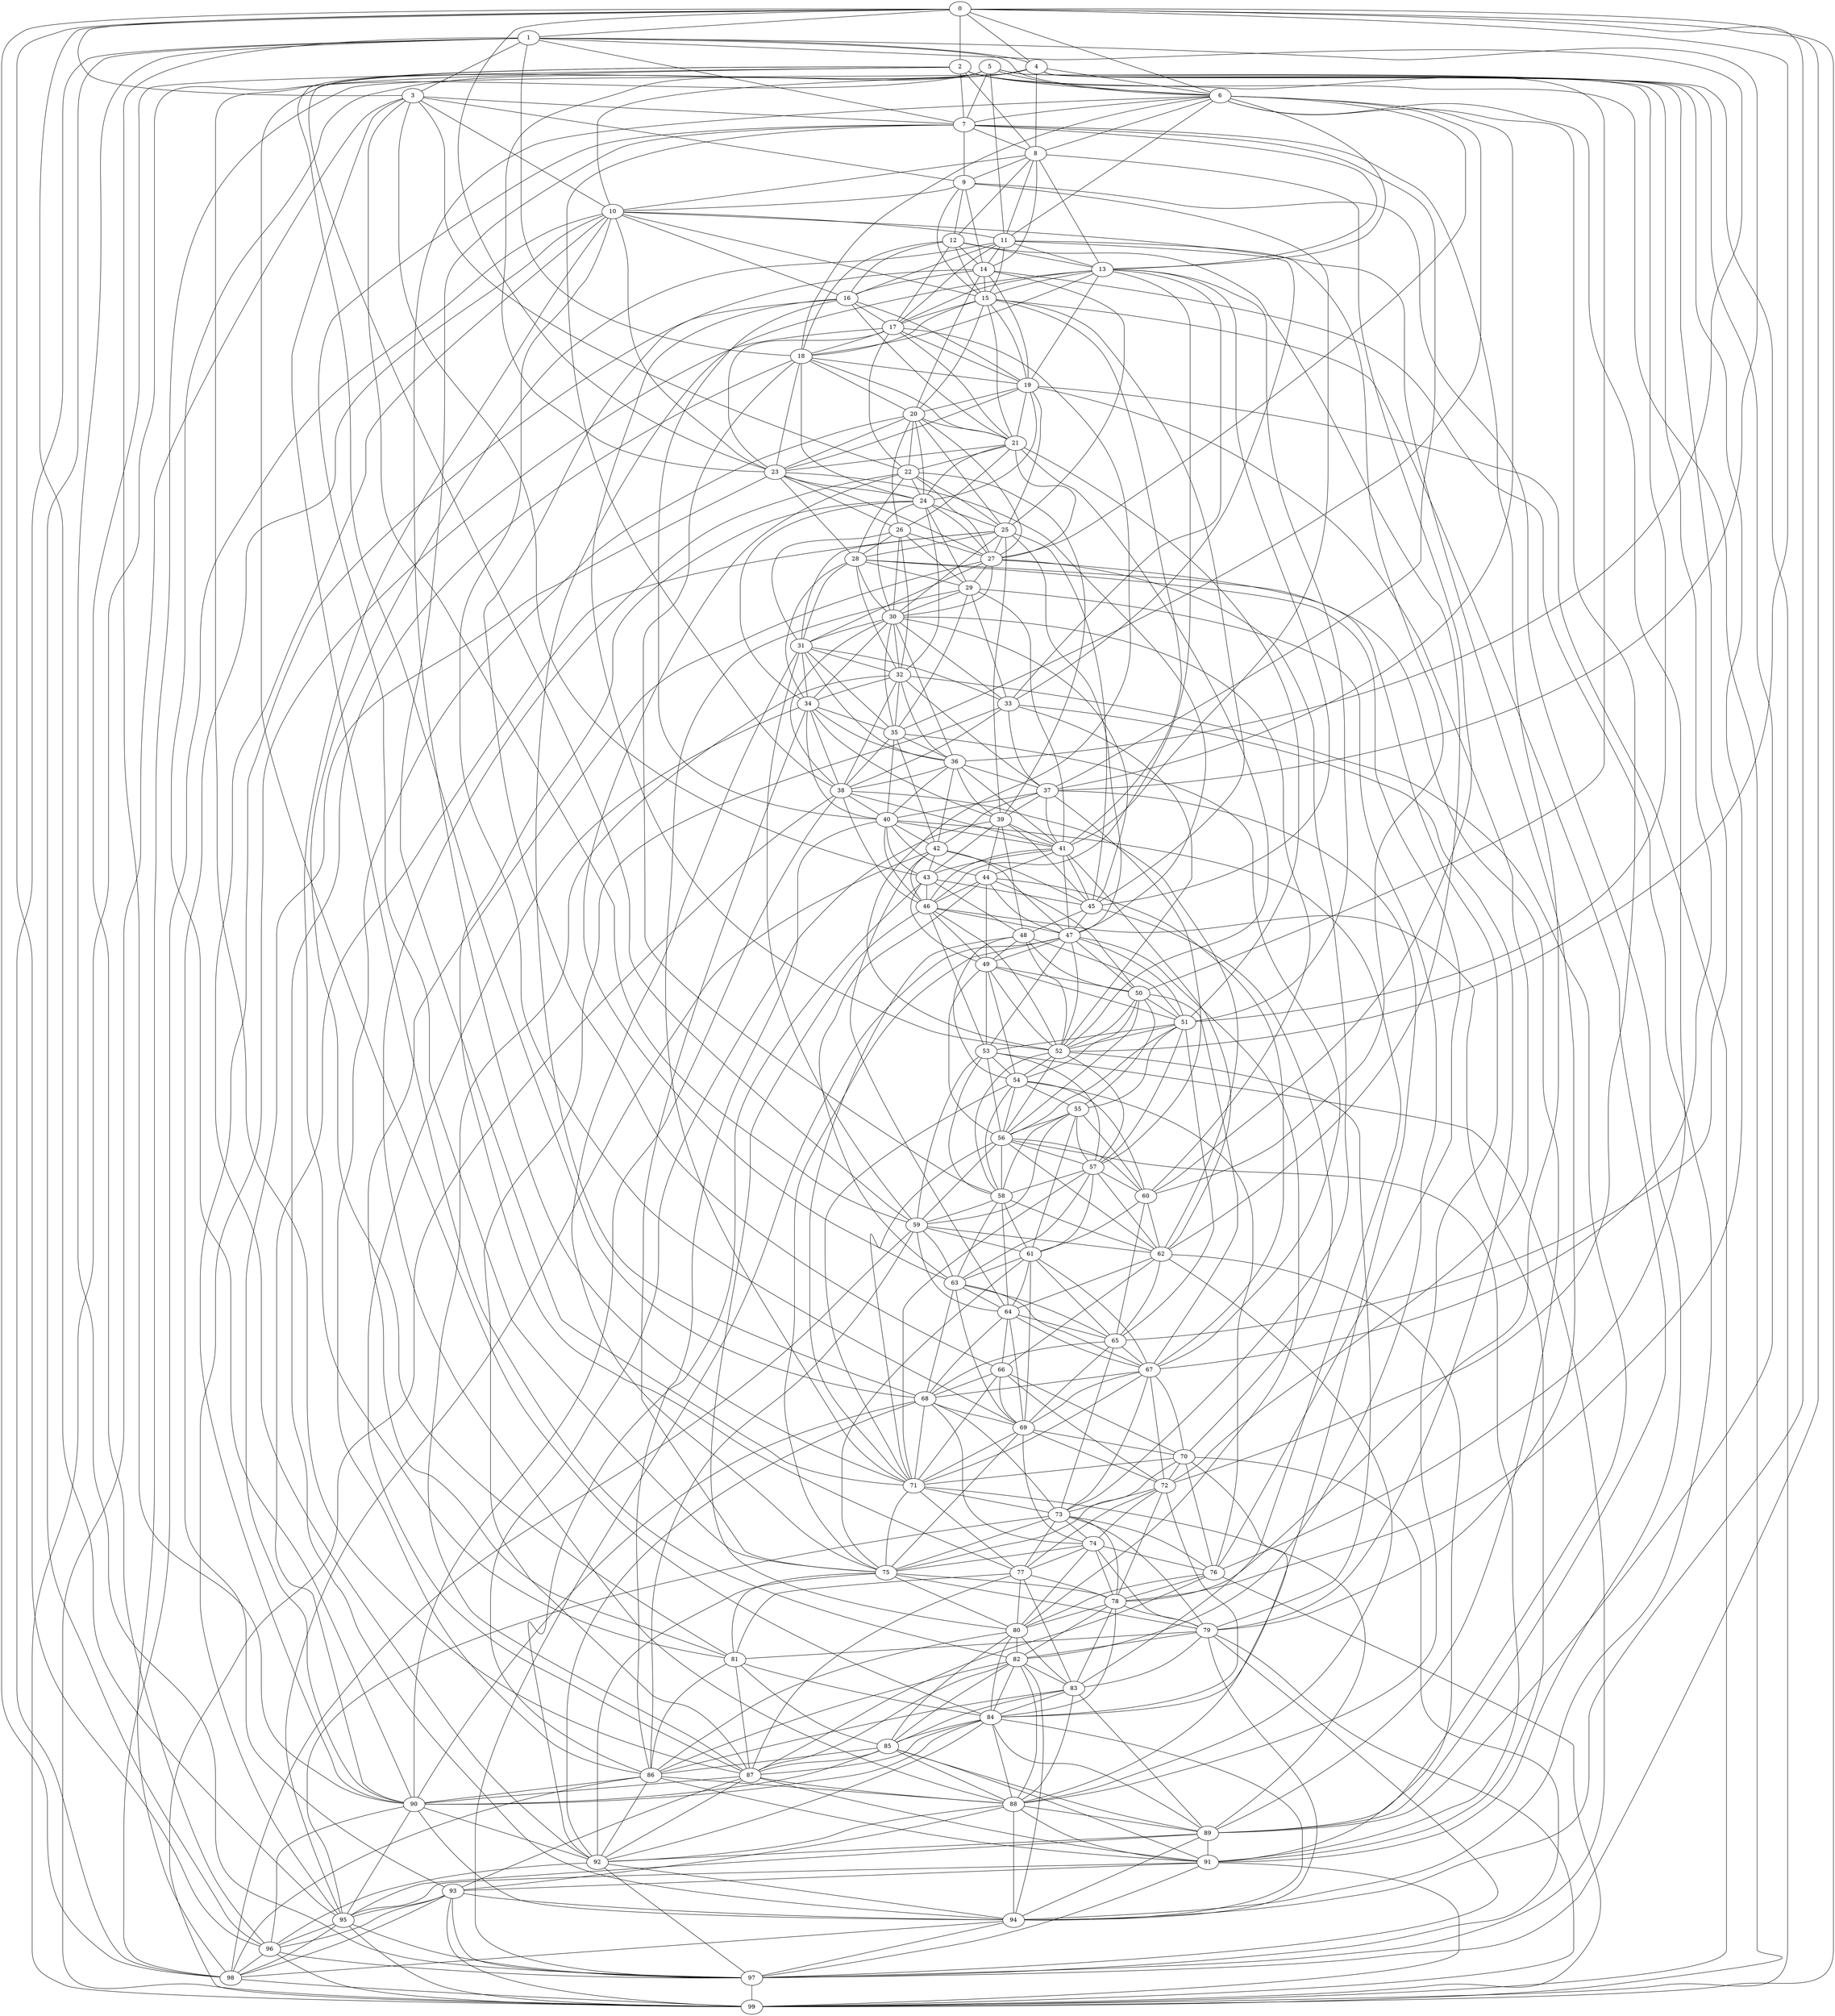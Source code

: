 strict graph "" {
	0	[w=-3];
	1	[w=10];
	0 -- 1	[w=5];
	2	[w=7];
	0 -- 2	[w=4];
	3	[w=8];
	0 -- 3	[w=-8];
	4	[w=-7];
	0 -- 4	[w=-5];
	6	[w=4];
	0 -- 6	[w=-5];
	23	[w=-6];
	0 -- 23	[w=7];
	52	[w=8];
	0 -- 52	[w=-2];
	94	[w=-2];
	0 -- 94	[w=8];
	95	[w=9];
	0 -- 95	[w=-9];
	96	[w=5];
	0 -- 96	[w=-3];
	97	[w=10];
	0 -- 97	[w=-10];
	98	[w=3];
	0 -- 98	[w=2];
	99	[w=-3];
	0 -- 99	[w=6];
	1 -- 3	[w=3];
	1 -- 4	[w=-3];
	1 -- 6	[w=10];
	7	[w=10];
	1 -- 7	[w=-10];
	18	[w=-10];
	1 -- 18	[w=-2];
	36	[w=5];
	1 -- 36	[w=-9];
	37	[w=-3];
	1 -- 37	[w=-2];
	90	[w=-9];
	1 -- 90	[w=-6];
	1 -- 96	[w=4];
	1 -- 97	[w=9];
	1 -- 98	[w=10];
	2 -- 6	[w=-3];
	2 -- 7	[w=10];
	8	[w=2];
	2 -- 8	[w=-4];
	50	[w=-3];
	2 -- 50	[w=-2];
	59	[w=7];
	2 -- 59	[w=-2];
	68	[w=-6];
	2 -- 68	[w=9];
	87	[w=6];
	2 -- 87	[w=-5];
	2 -- 96	[w=-4];
	2 -- 99	[w=10];
	3 -- 7	[w=-9];
	9	[w=6];
	3 -- 9	[w=4];
	10	[w=-5];
	3 -- 10	[w=8];
	22	[w=5];
	3 -- 22	[w=5];
	43	[w=-7];
	3 -- 43	[w=10];
	3 -- 59	[w=3];
	82	[w=-8];
	3 -- 82	[w=4];
	3 -- 99	[w=3];
	4 -- 6	[w=-10];
	4 -- 8	[w=-2];
	4 -- 10	[w=5];
	65	[w=7];
	4 -- 65	[w=-3];
	78	[w=9];
	4 -- 78	[w=-3];
	89	[w=-6];
	4 -- 89	[w=6];
	4 -- 90	[w=-7];
	4 -- 98	[w=2];
	4 -- 99	[w=-7];
	5	[w=-10];
	5 -- 6	[w=-9];
	5 -- 7	[w=3];
	11	[w=7];
	5 -- 11	[w=6];
	5 -- 23	[w=2];
	51	[w=4];
	5 -- 51	[w=4];
	67	[w=-8];
	5 -- 67	[w=-2];
	84	[w=2];
	5 -- 84	[w=-9];
	5 -- 99	[w=-10];
	6 -- 7	[w=4];
	6 -- 8	[w=8];
	6 -- 11	[w=2];
	13	[w=4];
	6 -- 13	[w=10];
	6 -- 18	[w=-8];
	27	[w=-2];
	6 -- 27	[w=9];
	35	[w=-3];
	6 -- 35	[w=8];
	6 -- 37	[w=-10];
	71	[w=-7];
	6 -- 71	[w=-3];
	72	[w=-7];
	6 -- 72	[w=-9];
	76	[w=-9];
	6 -- 76	[w=-4];
	7 -- 8	[w=7];
	7 -- 9	[w=-3];
	7 -- 13	[w=-6];
	7 -- 37	[w=-10];
	38	[w=4];
	7 -- 38	[w=-9];
	7 -- 71	[w=-10];
	75	[w=8];
	7 -- 75	[w=-10];
	7 -- 78	[w=-6];
	8 -- 9	[w=3];
	8 -- 10	[w=8];
	8 -- 11	[w=6];
	12	[w=8];
	8 -- 12	[w=8];
	8 -- 13	[w=-5];
	14	[w=7];
	8 -- 14	[w=-7];
	60	[w=3];
	8 -- 60	[w=-8];
	9 -- 10	[w=-2];
	9 -- 12	[w=-3];
	9 -- 14	[w=3];
	15	[w=2];
	9 -- 15	[w=4];
	41	[w=2];
	9 -- 41	[w=2];
	91	[w=9];
	9 -- 91	[w=-9];
	10 -- 11	[w=-5];
	10 -- 15	[w=10];
	16	[w=8];
	10 -- 16	[w=-8];
	10 -- 23	[w=-6];
	69	[w=-7];
	10 -- 69	[w=-5];
	79	[w=-7];
	10 -- 79	[w=-7];
	81	[w=10];
	10 -- 81	[w=4];
	92	[w=5];
	10 -- 92	[w=4];
	93	[w=-2];
	10 -- 93	[w=-3];
	10 -- 98	[w=5];
	11 -- 13	[w=-5];
	11 -- 14	[w=-6];
	11 -- 15	[w=-7];
	11 -- 16	[w=-7];
	17	[w=-8];
	11 -- 17	[w=-8];
	33	[w=-10];
	11 -- 33	[w=9];
	11 -- 60	[w=-3];
	11 -- 81	[w=8];
	12 -- 13	[w=-4];
	12 -- 14	[w=3];
	12 -- 15	[w=-6];
	12 -- 16	[w=10];
	12 -- 17	[w=-5];
	12 -- 18	[w=-3];
	62	[w=6];
	12 -- 62	[w=3];
	13 -- 15	[w=-9];
	13 -- 17	[w=9];
	13 -- 18	[w=3];
	19	[w=5];
	13 -- 19	[w=2];
	13 -- 33	[w=-6];
	45	[w=-4];
	13 -- 45	[w=-7];
	46	[w=-5];
	13 -- 46	[w=-9];
	13 -- 51	[w=-5];
	13 -- 68	[w=-2];
	14 -- 15	[w=-5];
	14 -- 16	[w=-3];
	14 -- 19	[w=-5];
	20	[w=3];
	14 -- 20	[w=-6];
	25	[w=-10];
	14 -- 25	[w=-8];
	66	[w=9];
	14 -- 66	[w=9];
	14 -- 94	[w=4];
	15 -- 17	[w=5];
	15 -- 18	[w=-6];
	15 -- 19	[w=8];
	15 -- 20	[w=-4];
	21	[w=-8];
	15 -- 21	[w=2];
	15 -- 41	[w=-6];
	15 -- 45	[w=-9];
	15 -- 89	[w=-2];
	16 -- 17	[w=4];
	16 -- 19	[w=8];
	16 -- 21	[w=9];
	40	[w=8];
	16 -- 40	[w=2];
	16 -- 52	[w=9];
	16 -- 90	[w=10];
	17 -- 18	[w=8];
	17 -- 19	[w=8];
	17 -- 21	[w=-5];
	17 -- 22	[w=-5];
	17 -- 23	[w=-7];
	17 -- 52	[w=6];
	17 -- 95	[w=8];
	18 -- 19	[w=6];
	18 -- 20	[w=-3];
	18 -- 21	[w=-5];
	18 -- 23	[w=-5];
	24	[w=-9];
	18 -- 24	[w=-6];
	58	[w=-10];
	18 -- 58	[w=-5];
	18 -- 94	[w=-8];
	19 -- 20	[w=2];
	19 -- 21	[w=-8];
	19 -- 23	[w=6];
	19 -- 24	[w=-9];
	19 -- 25	[w=-8];
	19 -- 72	[w=9];
	19 -- 99	[w=10];
	20 -- 21	[w=-2];
	20 -- 22	[w=-5];
	20 -- 23	[w=2];
	20 -- 24	[w=7];
	20 -- 25	[w=10];
	26	[w=5];
	20 -- 26	[w=9];
	20 -- 27	[w=-2];
	86	[w=-3];
	20 -- 86	[w=10];
	21 -- 22	[w=9];
	21 -- 23	[w=-4];
	21 -- 24	[w=-9];
	21 -- 26	[w=-8];
	21 -- 27	[w=-6];
	21 -- 51	[w=9];
	21 -- 52	[w=-5];
	22 -- 24	[w=-6];
	22 -- 25	[w=5];
	22 -- 27	[w=-10];
	28	[w=5];
	22 -- 28	[w=-9];
	39	[w=-8];
	22 -- 39	[w=-4];
	63	[w=10];
	22 -- 63	[w=8];
	88	[w=-6];
	22 -- 88	[w=-3];
	23 -- 24	[w=-4];
	23 -- 26	[w=10];
	23 -- 27	[w=-2];
	23 -- 28	[w=-4];
	47	[w=7];
	23 -- 47	[w=-2];
	23 -- 90	[w=-6];
	24 -- 25	[w=7];
	24 -- 27	[w=5];
	29	[w=8];
	24 -- 29	[w=-5];
	30	[w=9];
	24 -- 30	[w=5];
	32	[w=-2];
	24 -- 32	[w=-6];
	34	[w=-8];
	24 -- 34	[w=-3];
	77	[w=9];
	24 -- 77	[w=-6];
	25 -- 27	[w=3];
	25 -- 28	[w=-10];
	25 -- 30	[w=8];
	31	[w=8];
	25 -- 31	[w=7];
	25 -- 39	[w=-4];
	25 -- 45	[w=-2];
	25 -- 47	[w=10];
	25 -- 90	[w=-8];
	26 -- 27	[w=-9];
	26 -- 28	[w=-3];
	26 -- 29	[w=-6];
	26 -- 30	[w=-5];
	26 -- 31	[w=3];
	26 -- 32	[w=7];
	27 -- 29	[w=4];
	27 -- 30	[w=-5];
	27 -- 31	[w=-5];
	73	[w=5];
	27 -- 73	[w=6];
	27 -- 81	[w=6];
	27 -- 88	[w=-8];
	28 -- 29	[w=-7];
	28 -- 30	[w=-2];
	28 -- 31	[w=5];
	28 -- 32	[w=-2];
	28 -- 34	[w=-2];
	28 -- 76	[w=-9];
	28 -- 89	[w=9];
	29 -- 30	[w=-4];
	29 -- 33	[w=7];
	29 -- 35	[w=7];
	29 -- 41	[w=6];
	29 -- 71	[w=-9];
	29 -- 82	[w=-6];
	30 -- 31	[w=2];
	30 -- 32	[w=7];
	30 -- 33	[w=-6];
	30 -- 34	[w=-5];
	30 -- 35	[w=-5];
	30 -- 36	[w=7];
	30 -- 38	[w=-4];
	30 -- 45	[w=5];
	30 -- 60	[w=-8];
	31 -- 32	[w=-7];
	31 -- 33	[w=-10];
	31 -- 34	[w=-6];
	31 -- 35	[w=-8];
	31 -- 36	[w=-6];
	31 -- 59	[w=8];
	31 -- 75	[w=2];
	32 -- 34	[w=10];
	32 -- 35	[w=-2];
	32 -- 36	[w=-6];
	32 -- 37	[w=-5];
	32 -- 38	[w=3];
	32 -- 87	[w=-5];
	32 -- 89	[w=9];
	33 -- 37	[w=-4];
	33 -- 38	[w=3];
	33 -- 52	[w=-2];
	33 -- 79	[w=-7];
	33 -- 87	[w=2];
	34 -- 35	[w=4];
	34 -- 36	[w=-8];
	34 -- 38	[w=-2];
	34 -- 39	[w=-10];
	34 -- 40	[w=-10];
	34 -- 75	[w=-4];
	34 -- 87	[w=-7];
	35 -- 36	[w=7];
	35 -- 38	[w=2];
	35 -- 40	[w=-9];
	42	[w=4];
	35 -- 42	[w=-2];
	35 -- 67	[w=7];
	36 -- 37	[w=-8];
	36 -- 38	[w=-6];
	36 -- 39	[w=7];
	36 -- 40	[w=2];
	36 -- 41	[w=7];
	36 -- 42	[w=6];
	37 -- 39	[w=-8];
	37 -- 40	[w=10];
	37 -- 41	[w=8];
	37 -- 42	[w=4];
	57	[w=-10];
	37 -- 57	[w=-8];
	37 -- 84	[w=7];
	38 -- 40	[w=-4];
	38 -- 41	[w=-5];
	38 -- 46	[w=-9];
	38 -- 62	[w=7];
	38 -- 90	[w=3];
	38 -- 99	[w=-2];
	39 -- 41	[w=8];
	39 -- 43	[w=-4];
	44	[w=9];
	39 -- 44	[w=-9];
	39 -- 45	[w=-3];
	48	[w=6];
	39 -- 48	[w=7];
	39 -- 86	[w=7];
	40 -- 41	[w=-9];
	40 -- 42	[w=3];
	40 -- 43	[w=-8];
	40 -- 44	[w=-3];
	40 -- 46	[w=-4];
	83	[w=7];
	40 -- 83	[w=7];
	40 -- 86	[w=8];
	41 -- 43	[w=8];
	41 -- 44	[w=5];
	41 -- 45	[w=8];
	41 -- 46	[w=-8];
	41 -- 47	[w=6];
	41 -- 62	[w=4];
	42 -- 43	[w=-6];
	42 -- 45	[w=7];
	42 -- 46	[w=3];
	42 -- 47	[w=8];
	64	[w=-7];
	42 -- 64	[w=10];
	42 -- 95	[w=8];
	43 -- 45	[w=-5];
	43 -- 46	[w=-2];
	43 -- 48	[w=-9];
	49	[w=8];
	43 -- 49	[w=8];
	43 -- 92	[w=-8];
	44 -- 46	[w=9];
	44 -- 47	[w=10];
	44 -- 49	[w=10];
	44 -- 50	[w=3];
	44 -- 63	[w=2];
	44 -- 67	[w=8];
	45 -- 47	[w=10];
	45 -- 48	[w=-10];
	70	[w=2];
	45 -- 70	[w=-7];
	46 -- 47	[w=-4];
	46 -- 49	[w=-10];
	46 -- 52	[w=2];
	53	[w=-6];
	46 -- 53	[w=6];
	80	[w=7];
	46 -- 80	[w=-10];
	46 -- 91	[w=-7];
	47 -- 49	[w=-6];
	47 -- 50	[w=2];
	47 -- 51	[w=6];
	47 -- 52	[w=5];
	47 -- 53	[w=3];
	47 -- 75	[w=6];
	47 -- 80	[w=10];
	47 -- 97	[w=3];
	48 -- 49	[w=4];
	48 -- 50	[w=2];
	48 -- 51	[w=-9];
	48 -- 52	[w=-9];
	54	[w=4];
	48 -- 54	[w=-10];
	48 -- 71	[w=9];
	49 -- 50	[w=5];
	49 -- 51	[w=-8];
	49 -- 52	[w=6];
	49 -- 53	[w=-3];
	49 -- 54	[w=9];
	56	[w=-4];
	49 -- 56	[w=-3];
	50 -- 51	[w=3];
	50 -- 52	[w=8];
	50 -- 54	[w=-6];
	55	[w=5];
	50 -- 55	[w=10];
	50 -- 56	[w=2];
	50 -- 67	[w=7];
	51 -- 52	[w=-3];
	51 -- 53	[w=-9];
	51 -- 55	[w=-6];
	51 -- 56	[w=-9];
	51 -- 57	[w=9];
	51 -- 65	[w=7];
	52 -- 54	[w=-2];
	52 -- 56	[w=3];
	52 -- 57	[w=9];
	52 -- 58	[w=7];
	52 -- 79	[w=-6];
	53 -- 54	[w=-6];
	53 -- 56	[w=-8];
	53 -- 57	[w=-8];
	53 -- 58	[w=10];
	53 -- 59	[w=-2];
	53 -- 97	[w=9];
	54 -- 55	[w=-3];
	54 -- 56	[w=6];
	54 -- 58	[w=-8];
	54 -- 60	[w=8];
	54 -- 71	[w=2];
	54 -- 76	[w=-4];
	55 -- 56	[w=-9];
	55 -- 57	[w=-8];
	55 -- 58	[w=-5];
	55 -- 59	[w=-4];
	55 -- 60	[w=5];
	61	[w=-4];
	55 -- 61	[w=-5];
	56 -- 57	[w=-6];
	56 -- 58	[w=4];
	56 -- 59	[w=3];
	56 -- 60	[w=2];
	56 -- 62	[w=-6];
	56 -- 71	[w=3];
	56 -- 91	[w=7];
	57 -- 58	[w=-3];
	57 -- 60	[w=3];
	57 -- 61	[w=-7];
	57 -- 62	[w=6];
	57 -- 63	[w=-6];
	57 -- 71	[w=-5];
	58 -- 59	[w=-10];
	58 -- 61	[w=4];
	58 -- 62	[w=4];
	58 -- 63	[w=5];
	58 -- 64	[w=-5];
	59 -- 61	[w=-6];
	59 -- 62	[w=-3];
	59 -- 63	[w=-9];
	59 -- 64	[w=7];
	59 -- 86	[w=-10];
	59 -- 98	[w=4];
	60 -- 61	[w=-2];
	60 -- 62	[w=9];
	60 -- 65	[w=6];
	61 -- 63	[w=-6];
	61 -- 64	[w=-10];
	61 -- 65	[w=-2];
	61 -- 67	[w=-9];
	61 -- 69	[w=-2];
	61 -- 75	[w=-4];
	62 -- 64	[w=-9];
	62 -- 65	[w=-9];
	62 -- 66	[w=8];
	62 -- 88	[w=2];
	62 -- 91	[w=3];
	63 -- 64	[w=-4];
	63 -- 65	[w=4];
	63 -- 67	[w=4];
	63 -- 68	[w=2];
	63 -- 69	[w=-7];
	64 -- 65	[w=-10];
	64 -- 66	[w=-4];
	64 -- 67	[w=6];
	64 -- 68	[w=-6];
	64 -- 69	[w=2];
	65 -- 67	[w=-10];
	65 -- 68	[w=9];
	65 -- 69	[w=-2];
	65 -- 73	[w=5];
	66 -- 68	[w=-4];
	66 -- 69	[w=-3];
	66 -- 70	[w=6];
	66 -- 71	[w=-10];
	66 -- 72	[w=-2];
	67 -- 68	[w=-8];
	67 -- 69	[w=-6];
	67 -- 70	[w=-9];
	67 -- 71	[w=2];
	67 -- 72	[w=2];
	67 -- 73	[w=-5];
	68 -- 69	[w=-9];
	68 -- 71	[w=9];
	68 -- 73	[w=-2];
	74	[w=4];
	68 -- 74	[w=2];
	68 -- 90	[w=-6];
	68 -- 92	[w=4];
	69 -- 70	[w=6];
	69 -- 71	[w=-8];
	69 -- 72	[w=-8];
	69 -- 74	[w=5];
	69 -- 75	[w=8];
	70 -- 71	[w=-8];
	70 -- 72	[w=-8];
	70 -- 75	[w=6];
	70 -- 76	[w=6];
	70 -- 88	[w=-3];
	70 -- 97	[w=3];
	71 -- 73	[w=5];
	71 -- 75	[w=-9];
	71 -- 77	[w=-7];
	71 -- 89	[w=-2];
	72 -- 73	[w=-2];
	72 -- 74	[w=-7];
	72 -- 77	[w=7];
	72 -- 78	[w=-10];
	72 -- 84	[w=-6];
	73 -- 74	[w=8];
	73 -- 75	[w=2];
	73 -- 76	[w=-7];
	73 -- 77	[w=-9];
	73 -- 78	[w=-8];
	73 -- 79	[w=-2];
	73 -- 95	[w=10];
	74 -- 75	[w=10];
	74 -- 76	[w=-10];
	74 -- 77	[w=-9];
	74 -- 78	[w=-8];
	74 -- 79	[w=-8];
	74 -- 80	[w=4];
	75 -- 78	[w=-4];
	75 -- 79	[w=-6];
	75 -- 80	[w=2];
	75 -- 81	[w=2];
	75 -- 92	[w=-10];
	76 -- 78	[w=-8];
	76 -- 80	[w=9];
	76 -- 87	[w=-7];
	76 -- 99	[w=6];
	77 -- 78	[w=4];
	77 -- 80	[w=3];
	77 -- 81	[w=-10];
	77 -- 83	[w=-4];
	77 -- 87	[w=10];
	78 -- 79	[w=-9];
	78 -- 80	[w=-2];
	78 -- 82	[w=7];
	78 -- 83	[w=-5];
	78 -- 84	[w=-4];
	79 -- 81	[w=9];
	79 -- 82	[w=10];
	79 -- 83	[w=5];
	79 -- 94	[w=5];
	79 -- 97	[w=-5];
	79 -- 99	[w=10];
	80 -- 82	[w=-3];
	80 -- 83	[w=4];
	80 -- 84	[w=-2];
	85	[w=-7];
	80 -- 85	[w=10];
	80 -- 86	[w=6];
	81 -- 84	[w=4];
	81 -- 85	[w=-2];
	81 -- 86	[w=8];
	81 -- 87	[w=6];
	82 -- 83	[w=3];
	82 -- 84	[w=10];
	82 -- 85	[w=4];
	82 -- 86	[w=8];
	82 -- 87	[w=-2];
	82 -- 88	[w=7];
	82 -- 94	[w=-8];
	83 -- 84	[w=-5];
	83 -- 85	[w=6];
	83 -- 86	[w=-8];
	83 -- 88	[w=-2];
	83 -- 89	[w=2];
	84 -- 85	[w=-9];
	84 -- 87	[w=10];
	84 -- 88	[w=-4];
	84 -- 89	[w=6];
	84 -- 90	[w=-10];
	84 -- 92	[w=10];
	84 -- 94	[w=3];
	85 -- 86	[w=4];
	85 -- 87	[w=-6];
	85 -- 88	[w=8];
	85 -- 89	[w=3];
	85 -- 90	[w=-5];
	85 -- 91	[w=4];
	86 -- 88	[w=5];
	86 -- 90	[w=-9];
	86 -- 91	[w=10];
	86 -- 92	[w=9];
	86 -- 98	[w=-7];
	87 -- 88	[w=-4];
	87 -- 90	[w=2];
	87 -- 91	[w=-7];
	87 -- 92	[w=-10];
	87 -- 93	[w=-4];
	88 -- 89	[w=-3];
	88 -- 91	[w=5];
	88 -- 92	[w=10];
	88 -- 93	[w=-8];
	88 -- 94	[w=-8];
	89 -- 91	[w=-7];
	89 -- 92	[w=-2];
	89 -- 94	[w=4];
	89 -- 95	[w=-2];
	90 -- 92	[w=-4];
	90 -- 94	[w=-8];
	90 -- 95	[w=2];
	90 -- 96	[w=3];
	91 -- 93	[w=-2];
	91 -- 95	[w=-8];
	91 -- 97	[w=3];
	91 -- 99	[w=-4];
	92 -- 94	[w=-4];
	92 -- 96	[w=-7];
	92 -- 97	[w=9];
	93 -- 94	[w=4];
	93 -- 95	[w=2];
	93 -- 96	[w=-5];
	93 -- 97	[w=10];
	93 -- 98	[w=10];
	93 -- 99	[w=9];
	94 -- 97	[w=8];
	94 -- 98	[w=10];
	95 -- 96	[w=-9];
	95 -- 97	[w=9];
	95 -- 98	[w=-10];
	95 -- 99	[w=6];
	96 -- 97	[w=5];
	96 -- 98	[w=-9];
	96 -- 99	[w=-5];
	97 -- 99	[w=-5];
	98 -- 99	[w=-9];
}
